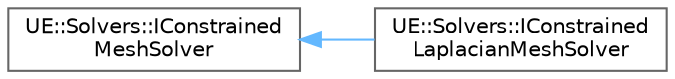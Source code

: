 digraph "Graphical Class Hierarchy"
{
 // INTERACTIVE_SVG=YES
 // LATEX_PDF_SIZE
  bgcolor="transparent";
  edge [fontname=Helvetica,fontsize=10,labelfontname=Helvetica,labelfontsize=10];
  node [fontname=Helvetica,fontsize=10,shape=box,height=0.2,width=0.4];
  rankdir="LR";
  Node0 [id="Node000000",label="UE::Solvers::IConstrained\lMeshSolver",height=0.2,width=0.4,color="grey40", fillcolor="white", style="filled",URL="$de/da0/classUE_1_1Solvers_1_1IConstrainedMeshSolver.html",tooltip="Interface to a index-based deformation solver for a 3D mesh vertex set that supports weighted point c..."];
  Node0 -> Node1 [id="edge9745_Node000000_Node000001",dir="back",color="steelblue1",style="solid",tooltip=" "];
  Node1 [id="Node000001",label="UE::Solvers::IConstrained\lLaplacianMeshSolver",height=0.2,width=0.4,color="grey40", fillcolor="white", style="filled",URL="$df/d0b/classUE_1_1Solvers_1_1IConstrainedLaplacianMeshSolver.html",tooltip="Extension of IConstrainedMeshSolver that supports manipulating the underlying Laplacian vectors used ..."];
}
